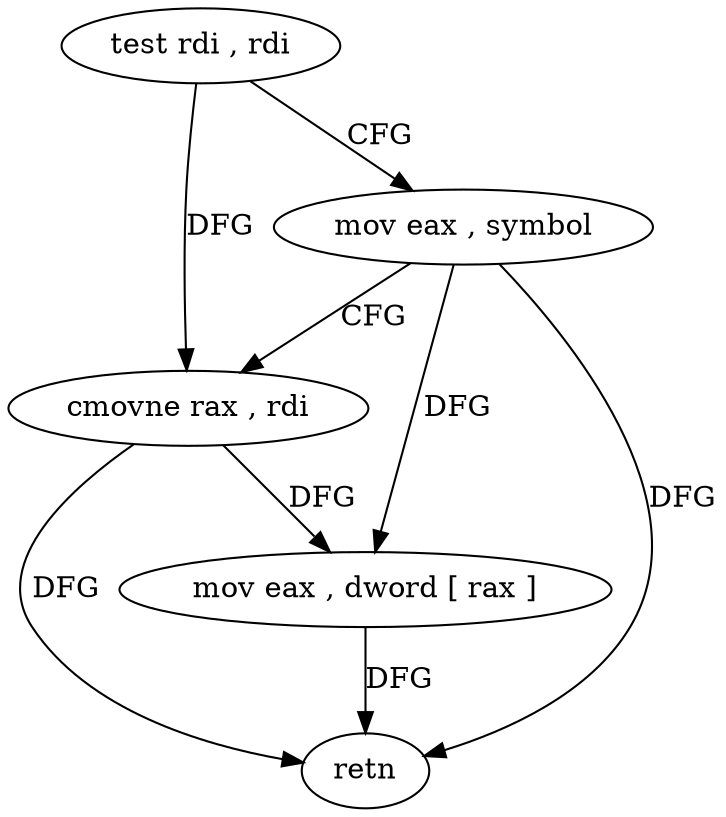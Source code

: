 digraph "func" {
"4206288" [label = "test rdi , rdi" ]
"4206291" [label = "mov eax , symbol" ]
"4206296" [label = "cmovne rax , rdi" ]
"4206300" [label = "mov eax , dword [ rax ]" ]
"4206302" [label = "retn" ]
"4206288" -> "4206291" [ label = "CFG" ]
"4206288" -> "4206296" [ label = "DFG" ]
"4206291" -> "4206296" [ label = "CFG" ]
"4206291" -> "4206300" [ label = "DFG" ]
"4206291" -> "4206302" [ label = "DFG" ]
"4206296" -> "4206300" [ label = "DFG" ]
"4206296" -> "4206302" [ label = "DFG" ]
"4206300" -> "4206302" [ label = "DFG" ]
}
